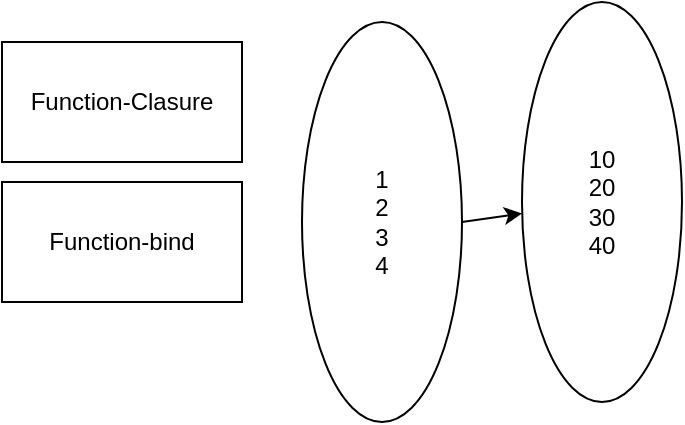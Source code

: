 <mxfile>
    <diagram id="QAfp6XEYUeyILXjDmUIm" name="Page-1">
        <mxGraphModel dx="401" dy="1355" grid="1" gridSize="10" guides="1" tooltips="1" connect="1" arrows="1" fold="1" page="1" pageScale="1" pageWidth="850" pageHeight="1100" math="0" shadow="0">
            <root>
                <mxCell id="0"/>
                <mxCell id="1" parent="0"/>
                <mxCell id="7" value="Function-Clasure" style="rounded=0;whiteSpace=wrap;html=1;" vertex="1" parent="1">
                    <mxGeometry x="20" y="10" width="120" height="60" as="geometry"/>
                </mxCell>
                <mxCell id="8" value="Function-bind" style="rounded=0;whiteSpace=wrap;html=1;" vertex="1" parent="1">
                    <mxGeometry x="20" y="80" width="120" height="60" as="geometry"/>
                </mxCell>
                <mxCell id="12" style="edgeStyle=none;html=1;exitX=1;exitY=0.5;exitDx=0;exitDy=0;" edge="1" parent="1" source="10" target="11">
                    <mxGeometry relative="1" as="geometry"/>
                </mxCell>
                <mxCell id="10" value="1&lt;br&gt;2&lt;br&gt;3&lt;br&gt;4" style="ellipse;whiteSpace=wrap;html=1;" vertex="1" parent="1">
                    <mxGeometry x="170" width="80" height="200" as="geometry"/>
                </mxCell>
                <mxCell id="11" value="10&lt;br&gt;20&lt;br&gt;30&lt;br&gt;40" style="ellipse;whiteSpace=wrap;html=1;" vertex="1" parent="1">
                    <mxGeometry x="280" y="-10" width="80" height="200" as="geometry"/>
                </mxCell>
            </root>
        </mxGraphModel>
    </diagram>
</mxfile>